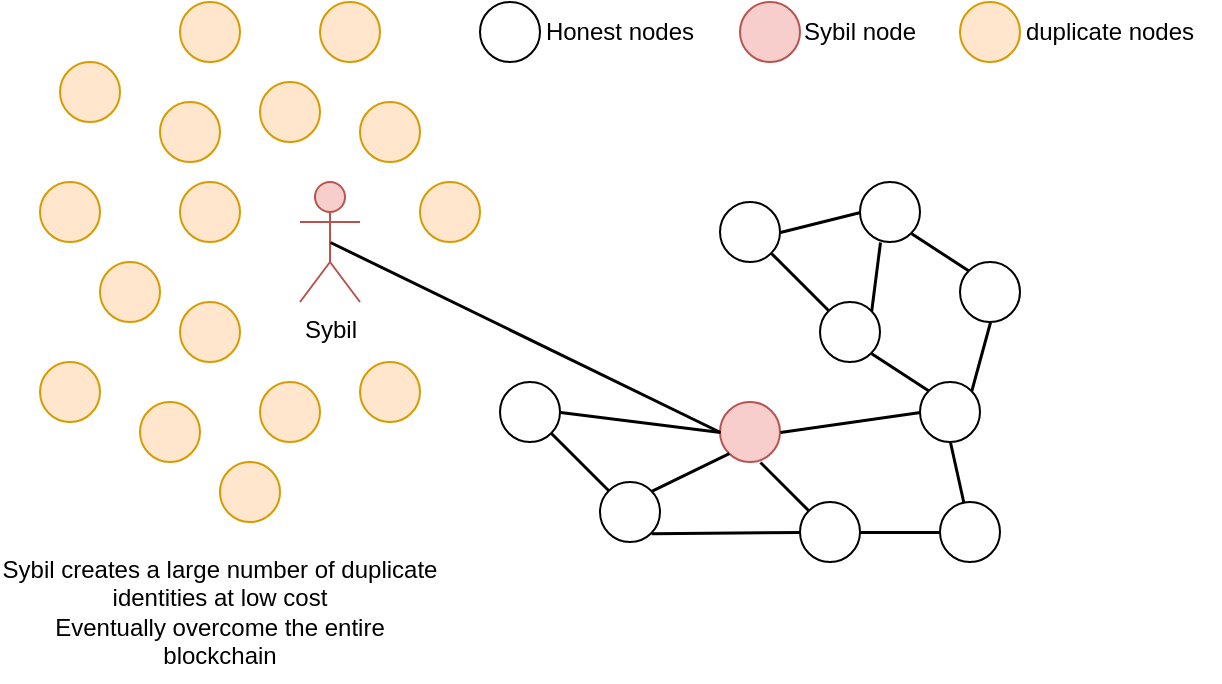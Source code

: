 <mxfile version="20.4.0" type="github">
  <diagram id="ct4PWj1oz_xdW_dxJHrt" name="Page-1">
    <mxGraphModel dx="2276" dy="794" grid="1" gridSize="10" guides="1" tooltips="1" connect="1" arrows="1" fold="1" page="1" pageScale="1" pageWidth="850" pageHeight="1100" math="0" shadow="0">
      <root>
        <mxCell id="0" />
        <mxCell id="1" parent="0" />
        <mxCell id="hxinQ9qNP2bcRwJudDhg-1" value="" style="ellipse;whiteSpace=wrap;html=1;aspect=fixed;" vertex="1" parent="1">
          <mxGeometry x="330" y="270" width="30" height="30" as="geometry" />
        </mxCell>
        <mxCell id="hxinQ9qNP2bcRwJudDhg-2" value="" style="ellipse;whiteSpace=wrap;html=1;aspect=fixed;" vertex="1" parent="1">
          <mxGeometry x="400" y="260" width="30" height="30" as="geometry" />
        </mxCell>
        <mxCell id="hxinQ9qNP2bcRwJudDhg-3" value="" style="ellipse;whiteSpace=wrap;html=1;aspect=fixed;" vertex="1" parent="1">
          <mxGeometry x="380" y="320" width="30" height="30" as="geometry" />
        </mxCell>
        <mxCell id="hxinQ9qNP2bcRwJudDhg-4" value="" style="ellipse;whiteSpace=wrap;html=1;aspect=fixed;" vertex="1" parent="1">
          <mxGeometry x="450" y="300" width="30" height="30" as="geometry" />
        </mxCell>
        <mxCell id="hxinQ9qNP2bcRwJudDhg-5" value="" style="ellipse;whiteSpace=wrap;html=1;aspect=fixed;" vertex="1" parent="1">
          <mxGeometry x="430" y="360" width="30" height="30" as="geometry" />
        </mxCell>
        <mxCell id="hxinQ9qNP2bcRwJudDhg-6" value="" style="ellipse;whiteSpace=wrap;html=1;aspect=fixed;fillColor=#f8cecc;strokeColor=#b85450;" vertex="1" parent="1">
          <mxGeometry x="330" y="370" width="30" height="30" as="geometry" />
        </mxCell>
        <mxCell id="hxinQ9qNP2bcRwJudDhg-7" value="" style="ellipse;whiteSpace=wrap;html=1;aspect=fixed;" vertex="1" parent="1">
          <mxGeometry x="220" y="360" width="30" height="30" as="geometry" />
        </mxCell>
        <mxCell id="hxinQ9qNP2bcRwJudDhg-8" value="" style="ellipse;whiteSpace=wrap;html=1;aspect=fixed;" vertex="1" parent="1">
          <mxGeometry x="270" y="410" width="30" height="30" as="geometry" />
        </mxCell>
        <mxCell id="hxinQ9qNP2bcRwJudDhg-9" value="" style="ellipse;whiteSpace=wrap;html=1;aspect=fixed;" vertex="1" parent="1">
          <mxGeometry x="370" y="420" width="30" height="30" as="geometry" />
        </mxCell>
        <mxCell id="hxinQ9qNP2bcRwJudDhg-10" value="" style="ellipse;whiteSpace=wrap;html=1;aspect=fixed;" vertex="1" parent="1">
          <mxGeometry x="440" y="420" width="30" height="30" as="geometry" />
        </mxCell>
        <mxCell id="hxinQ9qNP2bcRwJudDhg-11" value="Sybil" style="shape=umlActor;verticalLabelPosition=bottom;verticalAlign=top;html=1;outlineConnect=0;fillColor=#f8cecc;strokeColor=#b85450;" vertex="1" parent="1">
          <mxGeometry x="120" y="260" width="30" height="60" as="geometry" />
        </mxCell>
        <mxCell id="hxinQ9qNP2bcRwJudDhg-13" value="" style="endArrow=none;html=1;rounded=0;strokeWidth=1.5;entryX=0;entryY=0.5;entryDx=0;entryDy=0;exitX=0.5;exitY=0.5;exitDx=0;exitDy=0;exitPerimeter=0;" edge="1" parent="1" source="hxinQ9qNP2bcRwJudDhg-11" target="hxinQ9qNP2bcRwJudDhg-6">
          <mxGeometry width="50" height="50" relative="1" as="geometry">
            <mxPoint x="160" y="290" as="sourcePoint" />
            <mxPoint x="450" y="380" as="targetPoint" />
          </mxGeometry>
        </mxCell>
        <mxCell id="hxinQ9qNP2bcRwJudDhg-14" value="" style="endArrow=none;html=1;rounded=0;strokeWidth=1.5;exitX=0;exitY=0;exitDx=0;exitDy=0;entryX=1;entryY=1;entryDx=0;entryDy=0;" edge="1" parent="1" source="hxinQ9qNP2bcRwJudDhg-3" target="hxinQ9qNP2bcRwJudDhg-1">
          <mxGeometry width="50" height="50" relative="1" as="geometry">
            <mxPoint x="115" y="440" as="sourcePoint" />
            <mxPoint x="340" y="395" as="targetPoint" />
          </mxGeometry>
        </mxCell>
        <mxCell id="hxinQ9qNP2bcRwJudDhg-15" value="" style="endArrow=none;html=1;rounded=0;strokeWidth=1.5;exitX=0;exitY=0.5;exitDx=0;exitDy=0;entryX=1;entryY=0.5;entryDx=0;entryDy=0;" edge="1" parent="1" source="hxinQ9qNP2bcRwJudDhg-2" target="hxinQ9qNP2bcRwJudDhg-1">
          <mxGeometry width="50" height="50" relative="1" as="geometry">
            <mxPoint x="394.393" y="334.393" as="sourcePoint" />
            <mxPoint x="365.607" y="305.607" as="targetPoint" />
          </mxGeometry>
        </mxCell>
        <mxCell id="hxinQ9qNP2bcRwJudDhg-17" value="" style="endArrow=none;html=1;rounded=0;strokeWidth=1.5;entryX=1;entryY=0;entryDx=0;entryDy=0;" edge="1" parent="1" target="hxinQ9qNP2bcRwJudDhg-3">
          <mxGeometry width="50" height="50" relative="1" as="geometry">
            <mxPoint x="410" y="290" as="sourcePoint" />
            <mxPoint x="370" y="295" as="targetPoint" />
          </mxGeometry>
        </mxCell>
        <mxCell id="hxinQ9qNP2bcRwJudDhg-18" value="" style="endArrow=none;html=1;rounded=0;strokeWidth=1.5;entryX=0;entryY=0;entryDx=0;entryDy=0;exitX=1;exitY=1;exitDx=0;exitDy=0;" edge="1" parent="1" source="hxinQ9qNP2bcRwJudDhg-2" target="hxinQ9qNP2bcRwJudDhg-4">
          <mxGeometry width="50" height="50" relative="1" as="geometry">
            <mxPoint x="420" y="300" as="sourcePoint" />
            <mxPoint x="415.607" y="334.393" as="targetPoint" />
          </mxGeometry>
        </mxCell>
        <mxCell id="hxinQ9qNP2bcRwJudDhg-19" value="" style="endArrow=none;html=1;rounded=0;strokeWidth=1.5;entryX=1;entryY=1;entryDx=0;entryDy=0;exitX=0;exitY=0;exitDx=0;exitDy=0;" edge="1" parent="1" source="hxinQ9qNP2bcRwJudDhg-5" target="hxinQ9qNP2bcRwJudDhg-3">
          <mxGeometry width="50" height="50" relative="1" as="geometry">
            <mxPoint x="420" y="300" as="sourcePoint" />
            <mxPoint x="415.607" y="334.393" as="targetPoint" />
          </mxGeometry>
        </mxCell>
        <mxCell id="hxinQ9qNP2bcRwJudDhg-20" value="" style="endArrow=none;html=1;rounded=0;strokeWidth=1.5;entryX=0.5;entryY=1;entryDx=0;entryDy=0;exitX=1;exitY=0;exitDx=0;exitDy=0;" edge="1" parent="1" source="hxinQ9qNP2bcRwJudDhg-5" target="hxinQ9qNP2bcRwJudDhg-4">
          <mxGeometry width="50" height="50" relative="1" as="geometry">
            <mxPoint x="435.607" y="295.607" as="sourcePoint" />
            <mxPoint x="464.393" y="314.393" as="targetPoint" />
          </mxGeometry>
        </mxCell>
        <mxCell id="hxinQ9qNP2bcRwJudDhg-21" value="" style="endArrow=none;html=1;rounded=0;strokeWidth=1.5;exitX=0.5;exitY=1;exitDx=0;exitDy=0;" edge="1" parent="1" source="hxinQ9qNP2bcRwJudDhg-5" target="hxinQ9qNP2bcRwJudDhg-10">
          <mxGeometry width="50" height="50" relative="1" as="geometry">
            <mxPoint x="465.607" y="374.393" as="sourcePoint" />
            <mxPoint x="475" y="340" as="targetPoint" />
          </mxGeometry>
        </mxCell>
        <mxCell id="hxinQ9qNP2bcRwJudDhg-22" value="" style="endArrow=none;html=1;rounded=0;strokeWidth=1.5;exitX=0;exitY=0.5;exitDx=0;exitDy=0;entryX=1;entryY=0.5;entryDx=0;entryDy=0;" edge="1" parent="1" source="hxinQ9qNP2bcRwJudDhg-10" target="hxinQ9qNP2bcRwJudDhg-9">
          <mxGeometry width="50" height="50" relative="1" as="geometry">
            <mxPoint x="455" y="400" as="sourcePoint" />
            <mxPoint x="461.746" y="430.357" as="targetPoint" />
          </mxGeometry>
        </mxCell>
        <mxCell id="hxinQ9qNP2bcRwJudDhg-23" value="" style="endArrow=none;html=1;rounded=0;strokeWidth=1.5;exitX=0;exitY=0.5;exitDx=0;exitDy=0;entryX=1;entryY=0.5;entryDx=0;entryDy=0;" edge="1" parent="1" source="hxinQ9qNP2bcRwJudDhg-5" target="hxinQ9qNP2bcRwJudDhg-6">
          <mxGeometry width="50" height="50" relative="1" as="geometry">
            <mxPoint x="450" y="445" as="sourcePoint" />
            <mxPoint x="410" y="445" as="targetPoint" />
          </mxGeometry>
        </mxCell>
        <mxCell id="hxinQ9qNP2bcRwJudDhg-24" value="" style="endArrow=none;html=1;rounded=0;strokeWidth=1.5;exitX=0;exitY=0;exitDx=0;exitDy=0;" edge="1" parent="1" source="hxinQ9qNP2bcRwJudDhg-9">
          <mxGeometry width="50" height="50" relative="1" as="geometry">
            <mxPoint x="440" y="385" as="sourcePoint" />
            <mxPoint x="350" y="400" as="targetPoint" />
          </mxGeometry>
        </mxCell>
        <mxCell id="hxinQ9qNP2bcRwJudDhg-25" value="" style="endArrow=none;html=1;rounded=0;strokeWidth=1.5;exitX=0;exitY=0.5;exitDx=0;exitDy=0;entryX=1;entryY=1;entryDx=0;entryDy=0;" edge="1" parent="1" source="hxinQ9qNP2bcRwJudDhg-9" target="hxinQ9qNP2bcRwJudDhg-8">
          <mxGeometry width="50" height="50" relative="1" as="geometry">
            <mxPoint x="384.393" y="434.393" as="sourcePoint" />
            <mxPoint x="360" y="410" as="targetPoint" />
          </mxGeometry>
        </mxCell>
        <mxCell id="hxinQ9qNP2bcRwJudDhg-26" value="" style="endArrow=none;html=1;rounded=0;strokeWidth=1.5;exitX=0;exitY=0;exitDx=0;exitDy=0;entryX=1;entryY=1;entryDx=0;entryDy=0;" edge="1" parent="1" source="hxinQ9qNP2bcRwJudDhg-8" target="hxinQ9qNP2bcRwJudDhg-7">
          <mxGeometry width="50" height="50" relative="1" as="geometry">
            <mxPoint x="380" y="445" as="sourcePoint" />
            <mxPoint x="305.607" y="445.607" as="targetPoint" />
          </mxGeometry>
        </mxCell>
        <mxCell id="hxinQ9qNP2bcRwJudDhg-27" value="" style="endArrow=none;html=1;rounded=0;strokeWidth=1.5;exitX=0;exitY=0.5;exitDx=0;exitDy=0;entryX=1;entryY=0.5;entryDx=0;entryDy=0;" edge="1" parent="1" source="hxinQ9qNP2bcRwJudDhg-6" target="hxinQ9qNP2bcRwJudDhg-7">
          <mxGeometry width="50" height="50" relative="1" as="geometry">
            <mxPoint x="284.393" y="424.393" as="sourcePoint" />
            <mxPoint x="255.607" y="395.607" as="targetPoint" />
          </mxGeometry>
        </mxCell>
        <mxCell id="hxinQ9qNP2bcRwJudDhg-28" value="" style="endArrow=none;html=1;rounded=0;strokeWidth=1.5;exitX=1;exitY=0;exitDx=0;exitDy=0;entryX=0;entryY=1;entryDx=0;entryDy=0;" edge="1" parent="1" source="hxinQ9qNP2bcRwJudDhg-8" target="hxinQ9qNP2bcRwJudDhg-6">
          <mxGeometry width="50" height="50" relative="1" as="geometry">
            <mxPoint x="384.393" y="434.393" as="sourcePoint" />
            <mxPoint x="360" y="410" as="targetPoint" />
          </mxGeometry>
        </mxCell>
        <mxCell id="hxinQ9qNP2bcRwJudDhg-29" value="" style="ellipse;whiteSpace=wrap;html=1;aspect=fixed;" vertex="1" parent="1">
          <mxGeometry x="210" y="170" width="30" height="30" as="geometry" />
        </mxCell>
        <mxCell id="hxinQ9qNP2bcRwJudDhg-30" value="Honest nodes" style="text;html=1;strokeColor=none;fillColor=none;align=center;verticalAlign=middle;whiteSpace=wrap;rounded=0;" vertex="1" parent="1">
          <mxGeometry x="230" y="175" width="100" height="20" as="geometry" />
        </mxCell>
        <mxCell id="hxinQ9qNP2bcRwJudDhg-31" value="" style="ellipse;whiteSpace=wrap;html=1;aspect=fixed;fillColor=#ffe6cc;strokeColor=#d79b00;" vertex="1" parent="1">
          <mxGeometry x="40" y="370" width="30" height="30" as="geometry" />
        </mxCell>
        <mxCell id="hxinQ9qNP2bcRwJudDhg-32" value="" style="ellipse;whiteSpace=wrap;html=1;aspect=fixed;fillColor=#ffe6cc;strokeColor=#d79b00;" vertex="1" parent="1">
          <mxGeometry x="60" y="320" width="30" height="30" as="geometry" />
        </mxCell>
        <mxCell id="hxinQ9qNP2bcRwJudDhg-33" value="" style="ellipse;whiteSpace=wrap;html=1;aspect=fixed;fillColor=#ffe6cc;strokeColor=#d79b00;" vertex="1" parent="1">
          <mxGeometry x="100" y="360" width="30" height="30" as="geometry" />
        </mxCell>
        <mxCell id="hxinQ9qNP2bcRwJudDhg-34" value="" style="ellipse;whiteSpace=wrap;html=1;aspect=fixed;fillColor=#ffe6cc;strokeColor=#d79b00;" vertex="1" parent="1">
          <mxGeometry x="60" y="260" width="30" height="30" as="geometry" />
        </mxCell>
        <mxCell id="hxinQ9qNP2bcRwJudDhg-35" value="" style="ellipse;whiteSpace=wrap;html=1;aspect=fixed;fillColor=#ffe6cc;strokeColor=#d79b00;" vertex="1" parent="1">
          <mxGeometry x="180" y="260" width="30" height="30" as="geometry" />
        </mxCell>
        <mxCell id="hxinQ9qNP2bcRwJudDhg-36" value="" style="ellipse;whiteSpace=wrap;html=1;aspect=fixed;fillColor=#ffe6cc;strokeColor=#d79b00;" vertex="1" parent="1">
          <mxGeometry x="100" y="210" width="30" height="30" as="geometry" />
        </mxCell>
        <mxCell id="hxinQ9qNP2bcRwJudDhg-37" value="" style="ellipse;whiteSpace=wrap;html=1;aspect=fixed;fillColor=#ffe6cc;strokeColor=#d79b00;" vertex="1" parent="1">
          <mxGeometry x="150" y="220" width="30" height="30" as="geometry" />
        </mxCell>
        <mxCell id="hxinQ9qNP2bcRwJudDhg-38" value="" style="ellipse;whiteSpace=wrap;html=1;aspect=fixed;fillColor=#ffe6cc;strokeColor=#d79b00;" vertex="1" parent="1">
          <mxGeometry x="150" y="350" width="30" height="30" as="geometry" />
        </mxCell>
        <mxCell id="hxinQ9qNP2bcRwJudDhg-39" value="" style="ellipse;whiteSpace=wrap;html=1;aspect=fixed;fillColor=#ffe6cc;strokeColor=#d79b00;" vertex="1" parent="1">
          <mxGeometry x="20" y="300" width="30" height="30" as="geometry" />
        </mxCell>
        <mxCell id="hxinQ9qNP2bcRwJudDhg-40" value="" style="ellipse;whiteSpace=wrap;html=1;aspect=fixed;fillColor=#ffe6cc;strokeColor=#d79b00;" vertex="1" parent="1">
          <mxGeometry x="50" y="220" width="30" height="30" as="geometry" />
        </mxCell>
        <mxCell id="hxinQ9qNP2bcRwJudDhg-41" value="" style="ellipse;whiteSpace=wrap;html=1;aspect=fixed;fillColor=#ffe6cc;strokeColor=#d79b00;" vertex="1" parent="1">
          <mxGeometry x="-10" y="260" width="30" height="30" as="geometry" />
        </mxCell>
        <mxCell id="hxinQ9qNP2bcRwJudDhg-42" value="" style="ellipse;whiteSpace=wrap;html=1;aspect=fixed;fillColor=#ffe6cc;strokeColor=#d79b00;" vertex="1" parent="1">
          <mxGeometry x="-10" y="350" width="30" height="30" as="geometry" />
        </mxCell>
        <mxCell id="hxinQ9qNP2bcRwJudDhg-43" value="" style="ellipse;whiteSpace=wrap;html=1;aspect=fixed;fillColor=#ffe6cc;strokeColor=#d79b00;" vertex="1" parent="1">
          <mxGeometry y="200" width="30" height="30" as="geometry" />
        </mxCell>
        <mxCell id="hxinQ9qNP2bcRwJudDhg-44" value="" style="ellipse;whiteSpace=wrap;html=1;aspect=fixed;fillColor=#ffe6cc;strokeColor=#d79b00;" vertex="1" parent="1">
          <mxGeometry x="60" y="170" width="30" height="30" as="geometry" />
        </mxCell>
        <mxCell id="hxinQ9qNP2bcRwJudDhg-45" value="" style="ellipse;whiteSpace=wrap;html=1;aspect=fixed;fillColor=#ffe6cc;strokeColor=#d79b00;" vertex="1" parent="1">
          <mxGeometry x="130" y="170" width="30" height="30" as="geometry" />
        </mxCell>
        <mxCell id="hxinQ9qNP2bcRwJudDhg-46" value="" style="ellipse;whiteSpace=wrap;html=1;aspect=fixed;fillColor=#ffe6cc;strokeColor=#d79b00;" vertex="1" parent="1">
          <mxGeometry x="80" y="400" width="30" height="30" as="geometry" />
        </mxCell>
        <mxCell id="hxinQ9qNP2bcRwJudDhg-47" value="" style="ellipse;whiteSpace=wrap;html=1;aspect=fixed;fillColor=#f8cecc;strokeColor=#b85450;" vertex="1" parent="1">
          <mxGeometry x="340" y="170" width="30" height="30" as="geometry" />
        </mxCell>
        <mxCell id="hxinQ9qNP2bcRwJudDhg-48" value="Sybil node" style="text;html=1;strokeColor=none;fillColor=none;align=center;verticalAlign=middle;whiteSpace=wrap;rounded=0;" vertex="1" parent="1">
          <mxGeometry x="350" y="175" width="100" height="20" as="geometry" />
        </mxCell>
        <mxCell id="hxinQ9qNP2bcRwJudDhg-49" value="" style="ellipse;whiteSpace=wrap;html=1;aspect=fixed;fillColor=#ffe6cc;strokeColor=#d79b00;" vertex="1" parent="1">
          <mxGeometry x="450" y="170" width="30" height="30" as="geometry" />
        </mxCell>
        <mxCell id="hxinQ9qNP2bcRwJudDhg-51" value="&lt;div&gt;Sybil creates a large number of duplicate identities at low cost&lt;/div&gt;&lt;div&gt;Eventually overcome the entire blockchain&lt;/div&gt;" style="text;html=1;strokeColor=none;fillColor=none;align=center;verticalAlign=middle;whiteSpace=wrap;rounded=0;" vertex="1" parent="1">
          <mxGeometry x="-30" y="440" width="220" height="70" as="geometry" />
        </mxCell>
        <mxCell id="hxinQ9qNP2bcRwJudDhg-52" value="duplicate nodes" style="text;html=1;strokeColor=none;fillColor=none;align=center;verticalAlign=middle;whiteSpace=wrap;rounded=0;" vertex="1" parent="1">
          <mxGeometry x="470" y="170" width="110" height="30" as="geometry" />
        </mxCell>
      </root>
    </mxGraphModel>
  </diagram>
</mxfile>
